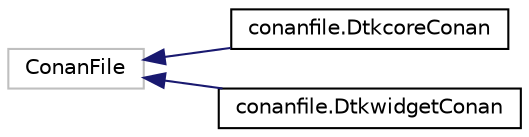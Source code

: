 digraph "类继承关系图"
{
  edge [fontname="Helvetica",fontsize="10",labelfontname="Helvetica",labelfontsize="10"];
  node [fontname="Helvetica",fontsize="10",shape=record];
  rankdir="LR";
  Node205 [label="ConanFile",height=0.2,width=0.4,color="grey75", fillcolor="white", style="filled"];
  Node205 -> Node0 [dir="back",color="midnightblue",fontsize="10",style="solid",fontname="Helvetica"];
  Node0 [label="conanfile.DtkcoreConan",height=0.2,width=0.4,color="black", fillcolor="white", style="filled",URL="$classconanfile_1_1_dtkcore_conan.html"];
  Node205 -> Node207 [dir="back",color="midnightblue",fontsize="10",style="solid",fontname="Helvetica"];
  Node207 [label="conanfile.DtkwidgetConan",height=0.2,width=0.4,color="black", fillcolor="white", style="filled",URL="$classconanfile_1_1_dtkwidget_conan.html"];
}

